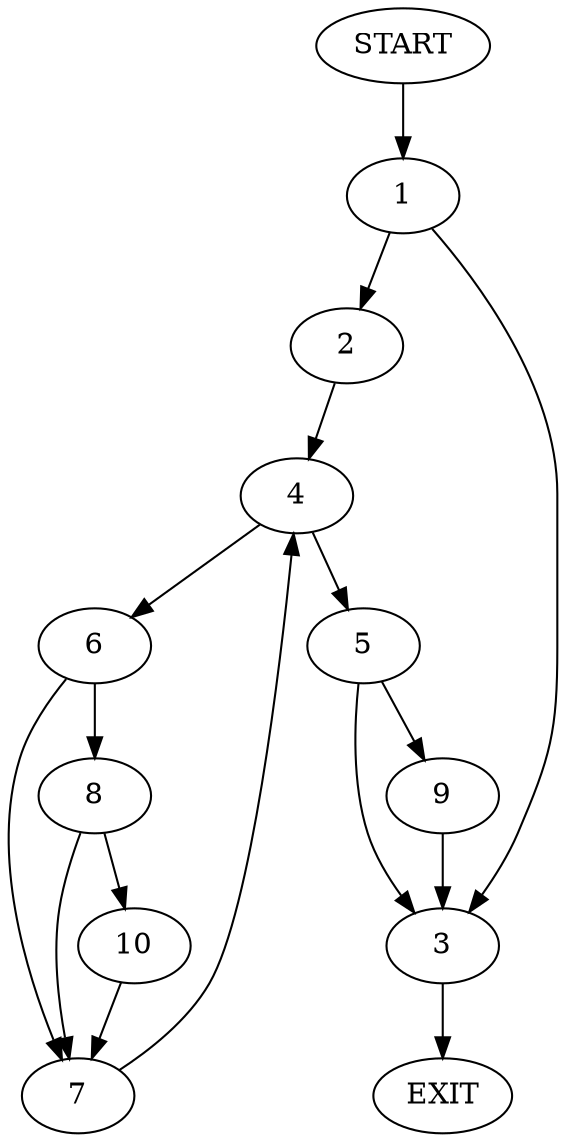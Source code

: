digraph {
0 [label="START"];
1;
2;
3;
4;
5;
6;
7;
8;
9;
10;
11 [label="EXIT"];
0 -> 1;
1 -> 2;
1 -> 3;
2 -> 4;
3 -> 11;
4 -> 5;
4 -> 6;
6 -> 7;
6 -> 8;
5 -> 3;
5 -> 9;
7 -> 4;
8 -> 10;
8 -> 7;
10 -> 7;
9 -> 3;
}
